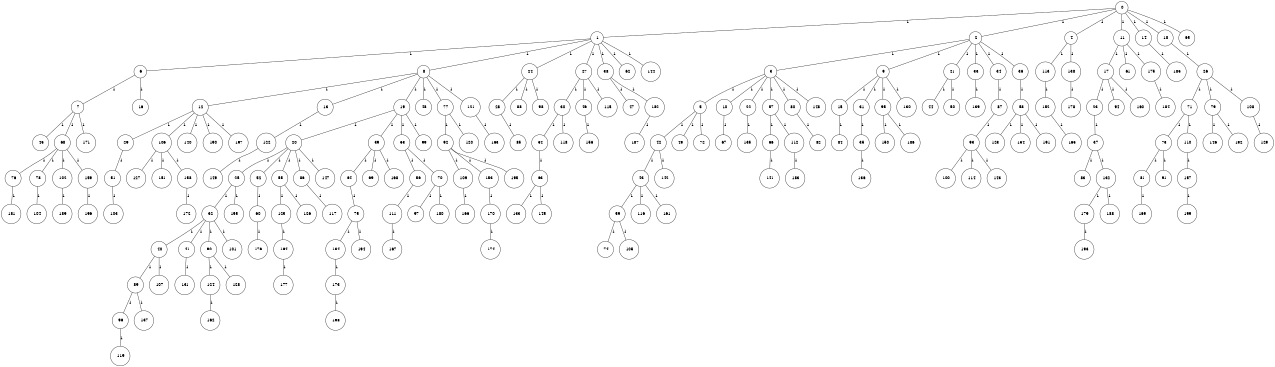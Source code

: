 graph G {
size="8.5,11;"
ratio = "expand;"
fixedsize="true;"
overlap="scale;"
node[shape=circle,width=.12,hight=.12,fontsize=12]
edge[fontsize=12]

0[label=" 0" color=black, pos="1.6175632,2.6042881!"];
1[label=" 1" color=black, pos="1.2495163,1.8468464!"];
2[label=" 2" color=black, pos="1.9812283,0.27465758!"];
3[label=" 3" color=black, pos="0.24690266,2.8151664!"];
4[label=" 4" color=black, pos="0.90520541,1.7932133!"];
5[label=" 5" color=black, pos="1.2043088,1.7420835!"];
6[label=" 6" color=black, pos="1.8928394,2.8005578!"];
7[label=" 7" color=black, pos="0.32439235,2.2637214!"];
8[label=" 8" color=black, pos="0.74077968,0.21602725!"];
9[label=" 9" color=black, pos="1.4814142,1.3847853!"];
10[label=" 10" color=black, pos="2.7458326,1.7069404!"];
11[label=" 11" color=black, pos="2.3055156,2.9799599!"];
12[label=" 12" color=black, pos="0.49684282,1.0012406!"];
13[label=" 13" color=black, pos="1.0758222,1.6290887!"];
14[label=" 14" color=black, pos="2.423157,1.6918975!"];
15[label=" 15" color=black, pos="2.4384047,1.6895049!"];
16[label=" 16" color=black, pos="1.8236285,1.1694804!"];
17[label=" 17" color=black, pos="1.9684058,0.76768527!"];
18[label=" 18" color=black, pos="1.2137085,0.70697377!"];
19[label=" 19" color=black, pos="1.9967324,2.7299452!"];
20[label=" 20" color=black, pos="0.4601069,0.19472686!"];
21[label=" 21" color=black, pos="1.4745099,2.5045907!"];
22[label=" 22" color=black, pos="1.253462,1.6452163!"];
23[label=" 23" color=black, pos="1.1521072,2.8710511!"];
24[label=" 24" color=black, pos="0.24025333,1.2807785!"];
25[label=" 25" color=black, pos="1.5947972,0.92289761!"];
26[label=" 26" color=black, pos="1.5230894,0.32772986!"];
27[label=" 27" color=black, pos="1.3168051,0.01339713!"];
28[label=" 28" color=black, pos="1.7888609,2.3128411!"];
29[label=" 29" color=black, pos="0.031939527,2.1610377!"];
30[label=" 30" color=black, pos="1.01392,1.9772682!"];
31[label=" 31" color=black, pos="0.14097516,1.141763!"];
32[label=" 32" color=black, pos="2.8888508,0.58988763!"];
33[label=" 33" color=black, pos="1.4710053,2.2921537!"];
34[label=" 34" color=black, pos="0.14265662,0.51391657!"];
35[label=" 35" color=black, pos="1.6775586,1.2363736!"];
36[label=" 36" color=black, pos="0.73543769,0.72979024!"];
37[label=" 37" color=black, pos="1.3666465,1.0527787!"];
38[label=" 38" color=black, pos="1.6970819,1.5465938!"];
39[label=" 39" color=black, pos="0.87836624,0.21928557!"];
40[label=" 40" color=black, pos="2.1108983,0.250865!"];
41[label=" 41" color=black, pos="2.3219584,1.5759983!"];
42[label=" 42" color=black, pos="2.1629022,2.9240768!"];
43[label=" 43" color=black, pos="1.6172285,0.30688023!"];
44[label=" 44" color=black, pos="0.70966513,2.1200435!"];
45[label=" 45" color=black, pos="1.9274984,0.45687813!"];
46[label=" 46" color=black, pos="1.2028691,2.4626374!"];
47[label=" 47" color=black, pos="2.6918287,2.8484524!"];
48[label=" 48" color=black, pos="1.4910962,0.38463052!"];
49[label=" 49" color=black, pos="1.642336,1.2776697!"];
50[label=" 50" color=black, pos="1.0505436,1.645699!"];
51[label=" 51" color=black, pos="2.3621969,0.020438414!"];
52[label=" 52" color=black, pos="1.9892497,2.1481736!"];
53[label=" 53" color=black, pos="2.3133041,2.5413284!"];
54[label=" 54" color=black, pos="0.60852364,0.59740854!"];
55[label=" 55" color=black, pos="1.6858888,2.1030793!"];
56[label=" 56" color=black, pos="0.54517833,0.99003966!"];
57[label=" 57" color=black, pos="2.4483386,0.99275259!"];
58[label=" 58" color=black, pos="0.46945581,1.1666544!"];
59[label=" 59" color=black, pos="2.5910308,2.9035147!"];
60[label=" 60" color=black, pos="1.3275747,2.4970286!"];
61[label=" 61" color=black, pos="1.65674,2.1570519!"];
62[label=" 62" color=black, pos="0.042322877,1.5656159!"];
63[label=" 63" color=black, pos="2.2003214,1.9051967!"];
64[label=" 64" color=black, pos="1.156405,0.93301409!"];
65[label=" 65" color=black, pos="1.1629458,2.1036258!"];
66[label=" 66" color=black, pos="1.5642183,2.4640542!"];
67[label=" 67" color=black, pos="0.45737294,0.73552953!"];
68[label=" 68" color=black, pos="1.4192571,0.42582634!"];
69[label=" 69" color=black, pos="0.27091514,1.3412608!"];
70[label=" 70" color=black, pos="1.3373387,1.0414497!"];
71[label=" 71" color=black, pos="0.57557194,1.2831598!"];
72[label=" 72" color=black, pos="0.84188287,2.3367205!"];
73[label=" 73" color=black, pos="1.1419406,0.63723019!"];
74[label=" 74" color=black, pos="1.7106264,0.8614079!"];
75[label=" 75" color=black, pos="1.4688533,0.95294697!"];
76[label=" 76" color=black, pos="1.8294955,0.96410757!"];
77[label=" 77" color=black, pos="0.96165157,1.4136487!"];
78[label=" 78" color=black, pos="1.2122451,0.83665039!"];
79[label=" 79" color=black, pos="0.40174492,0.51979394!"];
80[label=" 80" color=black, pos="2.3359841,1.2484564!"];
81[label=" 81" color=black, pos="0.29686069,1.1840836!"];
82[label=" 82" color=black, pos="2.986971,1.1754865!"];
83[label=" 83" color=black, pos="2.6424289,0.34393475!"];
84[label=" 84" color=black, pos="0.50720673,0.57233514!"];
85[label=" 85" color=black, pos="1.6134107,2.7678486!"];
86[label=" 86" color=black, pos="1.4410823,0.61347276!"];
87[label=" 87" color=black, pos="0.72430917,0.086455008!"];
88[label=" 88" color=black, pos="0.98978114,1.538218!"];
89[label=" 89" color=black, pos="0.22059803,1.2941289!"];
90[label=" 90" color=black, pos="0.76779307,0.66339336!"];
91[label=" 91" color=black, pos="2.5980488,1.8821464!"];
92[label=" 92" color=black, pos="2.3153704,2.5741138!"];
93[label=" 93" color=black, pos="0.44046541,2.7544369!"];
94[label=" 94" color=black, pos="0.94646135,0.72437492!"];
95[label=" 95" color=black, pos="1.5011763,1.7310638!"];
96[label=" 96" color=black, pos="0.14574136,1.7775993!"];
97[label=" 97" color=black, pos="0.99158345,1.5739084!"];
98[label=" 98" color=black, pos="2.5413436,1.1695985!"];
99[label=" 99" color=black, pos="2.2446299,0.24464791!"];
100[label=" 100" color=black, pos="0.50622649,0.48878143!"];
101[label=" 101" color=black, pos="0.16072411,0.82823961!"];
102[label=" 102" color=black, pos="2.6111279,1.777956!"];
103[label=" 103" color=black, pos="2.3634445,1.6032617!"];
104[label=" 104" color=black, pos="0.77830165,2.8755252!"];
105[label=" 105" color=black, pos="2.4525891,0.52926163!"];
106[label=" 106" color=black, pos="1.6867354,2.1333251!"];
107[label=" 107" color=black, pos="1.7506051,0.49136562!"];
108[label=" 108" color=black, pos="0.19673475,0.20352345!"];
109[label=" 109" color=black, pos="0.22336532,1.4646443!"];
110[label=" 110" color=black, pos="2.5843776,2.9467974!"];
111[label=" 111" color=black, pos="0.7516201,2.4570079!"];
112[label=" 112" color=black, pos="2.93092,1.2998069!"];
113[label=" 113" color=black, pos="1.7819667,1.3774419!"];
114[label=" 114" color=black, pos="2.5279286,2.4000674!"];
115[label=" 115" color=black, pos="2.88874,1.5353652!"];
116[label=" 116" color=black, pos="0.87158006,0.4429336!"];
117[label=" 117" color=black, pos="2.7706517,2.9294386!"];
118[label=" 118" color=black, pos="2.1501782,1.3028514!"];
119[label=" 119" color=black, pos="0.42629508,2.4317201!"];
120[label=" 120" color=black, pos="1.0923923,2.7407242!"];
121[label=" 121" color=black, pos="2.5605954,1.3430611!"];
122[label=" 122" color=black, pos="2.628933,0.36705772!"];
123[label=" 123" color=black, pos="2.6345615,1.6031477!"];
124[label=" 124" color=black, pos="2.6413116,0.60108692!"];
125[label=" 125" color=black, pos="0.95365925,2.7669927!"];
126[label=" 126" color=black, pos="2.4067615,2.0056358!"];
127[label=" 127" color=black, pos="2.8297033,0.19027169!"];
128[label=" 128" color=black, pos="0.16888272,1.7964546!"];
129[label=" 129" color=black, pos="2.0491619,2.8180021!"];
130[label=" 130" color=black, pos="1.8826441,2.195768!"];
131[label=" 131" color=black, pos="2.0874828,0.023347085!"];
132[label=" 132" color=black, pos="2.8449971,1.1407578!"];
133[label=" 133" color=black, pos="0.15495953,1.9024938!"];
134[label=" 134" color=black, pos="1.9775946,2.3947777!"];
135[label=" 135" color=black, pos="1.3454853,0.72939347!"];
136[label=" 136" color=black, pos="1.5160453,0.24384615!"];
137[label=" 137" color=black, pos="0.66536365,0.24330216!"];
138[label=" 138" color=black, pos="0.24690816,1.0652133!"];
139[label=" 139" color=black, pos="1.2379858,0.063185419!"];
140[label=" 140" color=black, pos="0.71299437,0.88163919!"];
141[label=" 141" color=black, pos="2.1116938,1.429675!"];
142[label=" 142" color=black, pos="1.6922625,1.8965862!"];
143[label=" 143" color=black, pos="2.409502,0.55211582!"];
144[label=" 144" color=black, pos="0.15182775,2.4907545!"];
145[label=" 145" color=black, pos="1.8578103,1.3651991!"];
146[label=" 146" color=black, pos="0.17312677,0.4391094!"];
147[label=" 147" color=black, pos="1.5189728,2.4940955!"];
148[label=" 148" color=black, pos="0.70623806,2.099921!"];
149[label=" 149" color=black, pos="0.15986762,2.9072202!"];
150[label=" 150" color=black, pos="1.3540487,0.88987786!"];
151[label=" 151" color=black, pos="2.4297862,0.68909799!"];
152[label=" 152" color=black, pos="0.23795566,0.39880531!"];
153[label=" 153" color=black, pos="0.91390912,2.2004844!"];
154[label=" 154" color=black, pos="0.19441685,2.4981485!"];
155[label=" 155" color=black, pos="0.14188858,0.94535677!"];
156[label=" 156" color=black, pos="2.3679786,0.66605847!"];
157[label=" 157" color=black, pos="1.5748738,0.37997635!"];
158[label=" 158" color=black, pos="2.3770851,2.6924732!"];
159[label=" 159" color=black, pos="1.7118479,2.3884852!"];
160[label=" 160" color=black, pos="0.56142367,1.0455695!"];
161[label=" 161" color=black, pos="1.5512949,2.5623687!"];
162[label=" 162" color=black, pos="0.88564762,1.4591014!"];
163[label=" 163" color=black, pos="1.0527611,1.8756628!"];
164[label=" 164" color=black, pos="2.449736,1.948586!"];
165[label=" 165" color=black, pos="2.115,2.9535323!"];
166[label=" 166" color=black, pos="1.5984166,1.2989564!"];
167[label=" 167" color=black, pos="2.0275767,1.2600681!"];
168[label=" 168" color=black, pos="2.474732,2.0643332!"];
169[label=" 169" color=black, pos="0.55169141,0.77173876!"];
170[label=" 170" color=black, pos="1.687219,0.46487523!"];
171[label=" 171" color=black, pos="1.6352984,0.16071991!"];
172[label=" 172" color=black, pos="1.8822594,2.1096442!"];
173[label=" 173" color=black, pos="1.4378683,0.48934446!"];
174[label=" 174" color=black, pos="1.7091821,2.3465494!"];
175[label=" 175" color=black, pos="2.4757423,1.3257592!"];
176[label=" 176" color=black, pos="2.912255,0.97650134!"];
177[label=" 177" color=black, pos="2.0167942,2.9012855!"];
178[label=" 178" color=black, pos="2.9790803,0.44399334!"];
179[label=" 179" color=black, pos="2.7066988,2.699413!"];
180[label=" 180" color=black, pos="2.7140192,1.5862175!"];
181[label=" 181" color=black, pos="2.8722337,1.1881725!"];
182[label=" 182" color=black, pos="2.8638628,2.3181745!"];
183[label=" 183" color=black, pos="1.1413394,2.2900795!"];
184[label=" 184" color=black, pos="2.0340261,2.5175408!"];
185[label=" 185" color=black, pos="0.014820959,2.7548335!"];
186[label=" 186" color=black, pos="2.784987,1.6082799!"];
187[label=" 187" color=black, pos="1.8035401,2.0806439!"];
188[label=" 188" color=black, pos="0.11675005,0.66944679!"];
189[label=" 189" color=black, pos="2.7424235,0.57039951!"];
190[label=" 190" color=black, pos="1.3923412,0.94589144!"];
191[label=" 191" color=black, pos="1.5325077,2.5872749!"];
192[label=" 192" color=black, pos="0.50255183,2.6173541!"];
193[label=" 193" color=black, pos="1.5236421,1.511274!"];
194[label=" 194" color=black, pos="0.57101433,0.80031484!"];
195[label=" 195" color=black, pos="1.4272468,1.8921136!"];
196[label=" 196" color=black, pos="1.5478203,0.53298057!"];
197[label=" 197" color=black, pos="2.4191797,2.89653!"];
198[label=" 198" color=black, pos="1.9919541,2.3452014!"];
199[label=" 199" color=black, pos="2.0783924,1.0909957!"];
0--1[label="1"]
0--2[label="1"]
0--4[label="1"]
0--11[label="1"]
0--14[label="1"]
0--18[label="1"]
0--65[label="1"]
1--6[label="1"]
1--8[label="1"]
1--24[label="1"]
1--27[label="1"]
1--38[label="1"]
1--62[label="1"]
1--144[label="1"]
2--3[label="1"]
2--9[label="1"]
2--21[label="1"]
2--33[label="1"]
2--34[label="1"]
2--36[label="1"]
3--5[label="1"]
3--10[label="1"]
3--22[label="1"]
3--57[label="1"]
3--80[label="1"]
3--148[label="1"]
4--113[label="1"]
4--138[label="1"]
5--42[label="1"]
5--49[label="1"]
5--72[label="1"]
6--7[label="1"]
6--16[label="1"]
7--45[label="1"]
7--68[label="1"]
7--171[label="1"]
8--12[label="1"]
8--13[label="1"]
8--19[label="1"]
8--48[label="1"]
8--77[label="1"]
8--121[label="1"]
9--15[label="1"]
9--31[label="1"]
9--95[label="1"]
9--130[label="1"]
10--67[label="1"]
11--17[label="1"]
11--61[label="1"]
11--175[label="1"]
12--29[label="1"]
12--106[label="1"]
12--140[label="1"]
12--190[label="1"]
12--197[label="1"]
13--122[label="1"]
14--185[label="1"]
15--84[label="1"]
17--23[label="1"]
17--94[label="1"]
17--160[label="1"]
18--26[label="1"]
19--20[label="1"]
19--39[label="1"]
19--53[label="1"]
19--99[label="1"]
20--25[label="1"]
20--52[label="1"]
20--55[label="1"]
20--86[label="1"]
20--147[label="1"]
21--44[label="1"]
21--50[label="1"]
22--135[label="1"]
23--37[label="1"]
24--28[label="1"]
24--88[label="1"]
24--98[label="1"]
25--32[label="1"]
25--155[label="1"]
26--71[label="1"]
26--79[label="1"]
26--108[label="1"]
27--30[label="1"]
27--46[label="1"]
27--115[label="1"]
28--85[label="1"]
29--51[label="1"]
30--54[label="1"]
30--118[label="1"]
31--35[label="1"]
32--40[label="1"]
32--41[label="1"]
32--90[label="1"]
32--101[label="1"]
33--139[label="1"]
34--87[label="1"]
35--136[label="1"]
36--58[label="1"]
37--83[label="1"]
37--132[label="1"]
38--47[label="1"]
38--182[label="1"]
39--64[label="1"]
39--69[label="1"]
39--168[label="1"]
40--89[label="1"]
40--107[label="1"]
41--131[label="1"]
42--43[label="1"]
42--142[label="1"]
43--59[label="1"]
43--116[label="1"]
43--161[label="1"]
46--156[label="1"]
51--103[label="1"]
52--60[label="1"]
53--56[label="1"]
53--70[label="1"]
54--63[label="1"]
55--125[label="1"]
55--126[label="1"]
56--111[label="1"]
57--66[label="1"]
57--112[label="1"]
58--123[label="1"]
58--154[label="1"]
58--191[label="1"]
59--74[label="1"]
59--105[label="1"]
60--176[label="1"]
63--133[label="1"]
63--145[label="1"]
64--75[label="1"]
66--141[label="1"]
68--76[label="1"]
68--78[label="1"]
68--102[label="1"]
68--159[label="1"]
70--97[label="1"]
70--180[label="1"]
71--73[label="1"]
71--110[label="1"]
73--81[label="1"]
73--91[label="1"]
75--134[label="1"]
75--194[label="1"]
76--181[label="1"]
77--92[label="1"]
77--120[label="1"]
78--104[label="1"]
79--146[label="1"]
79--192[label="1"]
80--82[label="1"]
81--169[label="1"]
86--117[label="1"]
87--93[label="1"]
89--96[label="1"]
89--137[label="1"]
90--124[label="1"]
90--128[label="1"]
92--109[label="1"]
92--153[label="1"]
92--195[label="1"]
93--100[label="1"]
93--114[label="1"]
93--143[label="1"]
95--150[label="1"]
95--186[label="1"]
96--119[label="1"]
102--189[label="1"]
106--127[label="1"]
106--151[label="1"]
106--158[label="1"]
108--129[label="1"]
109--166[label="1"]
110--157[label="1"]
111--167[label="1"]
112--183[label="1"]
113--152[label="1"]
121--163[label="1"]
122--149[label="1"]
124--162[label="1"]
125--164[label="1"]
132--179[label="1"]
132--188[label="1"]
134--173[label="1"]
138--178[label="1"]
152--165[label="1"]
153--170[label="1"]
157--199[label="1"]
158--172[label="1"]
159--196[label="1"]
164--177[label="1"]
170--174[label="1"]
173--198[label="1"]
175--184[label="1"]
179--193[label="1"]
182--187[label="1"]

}
